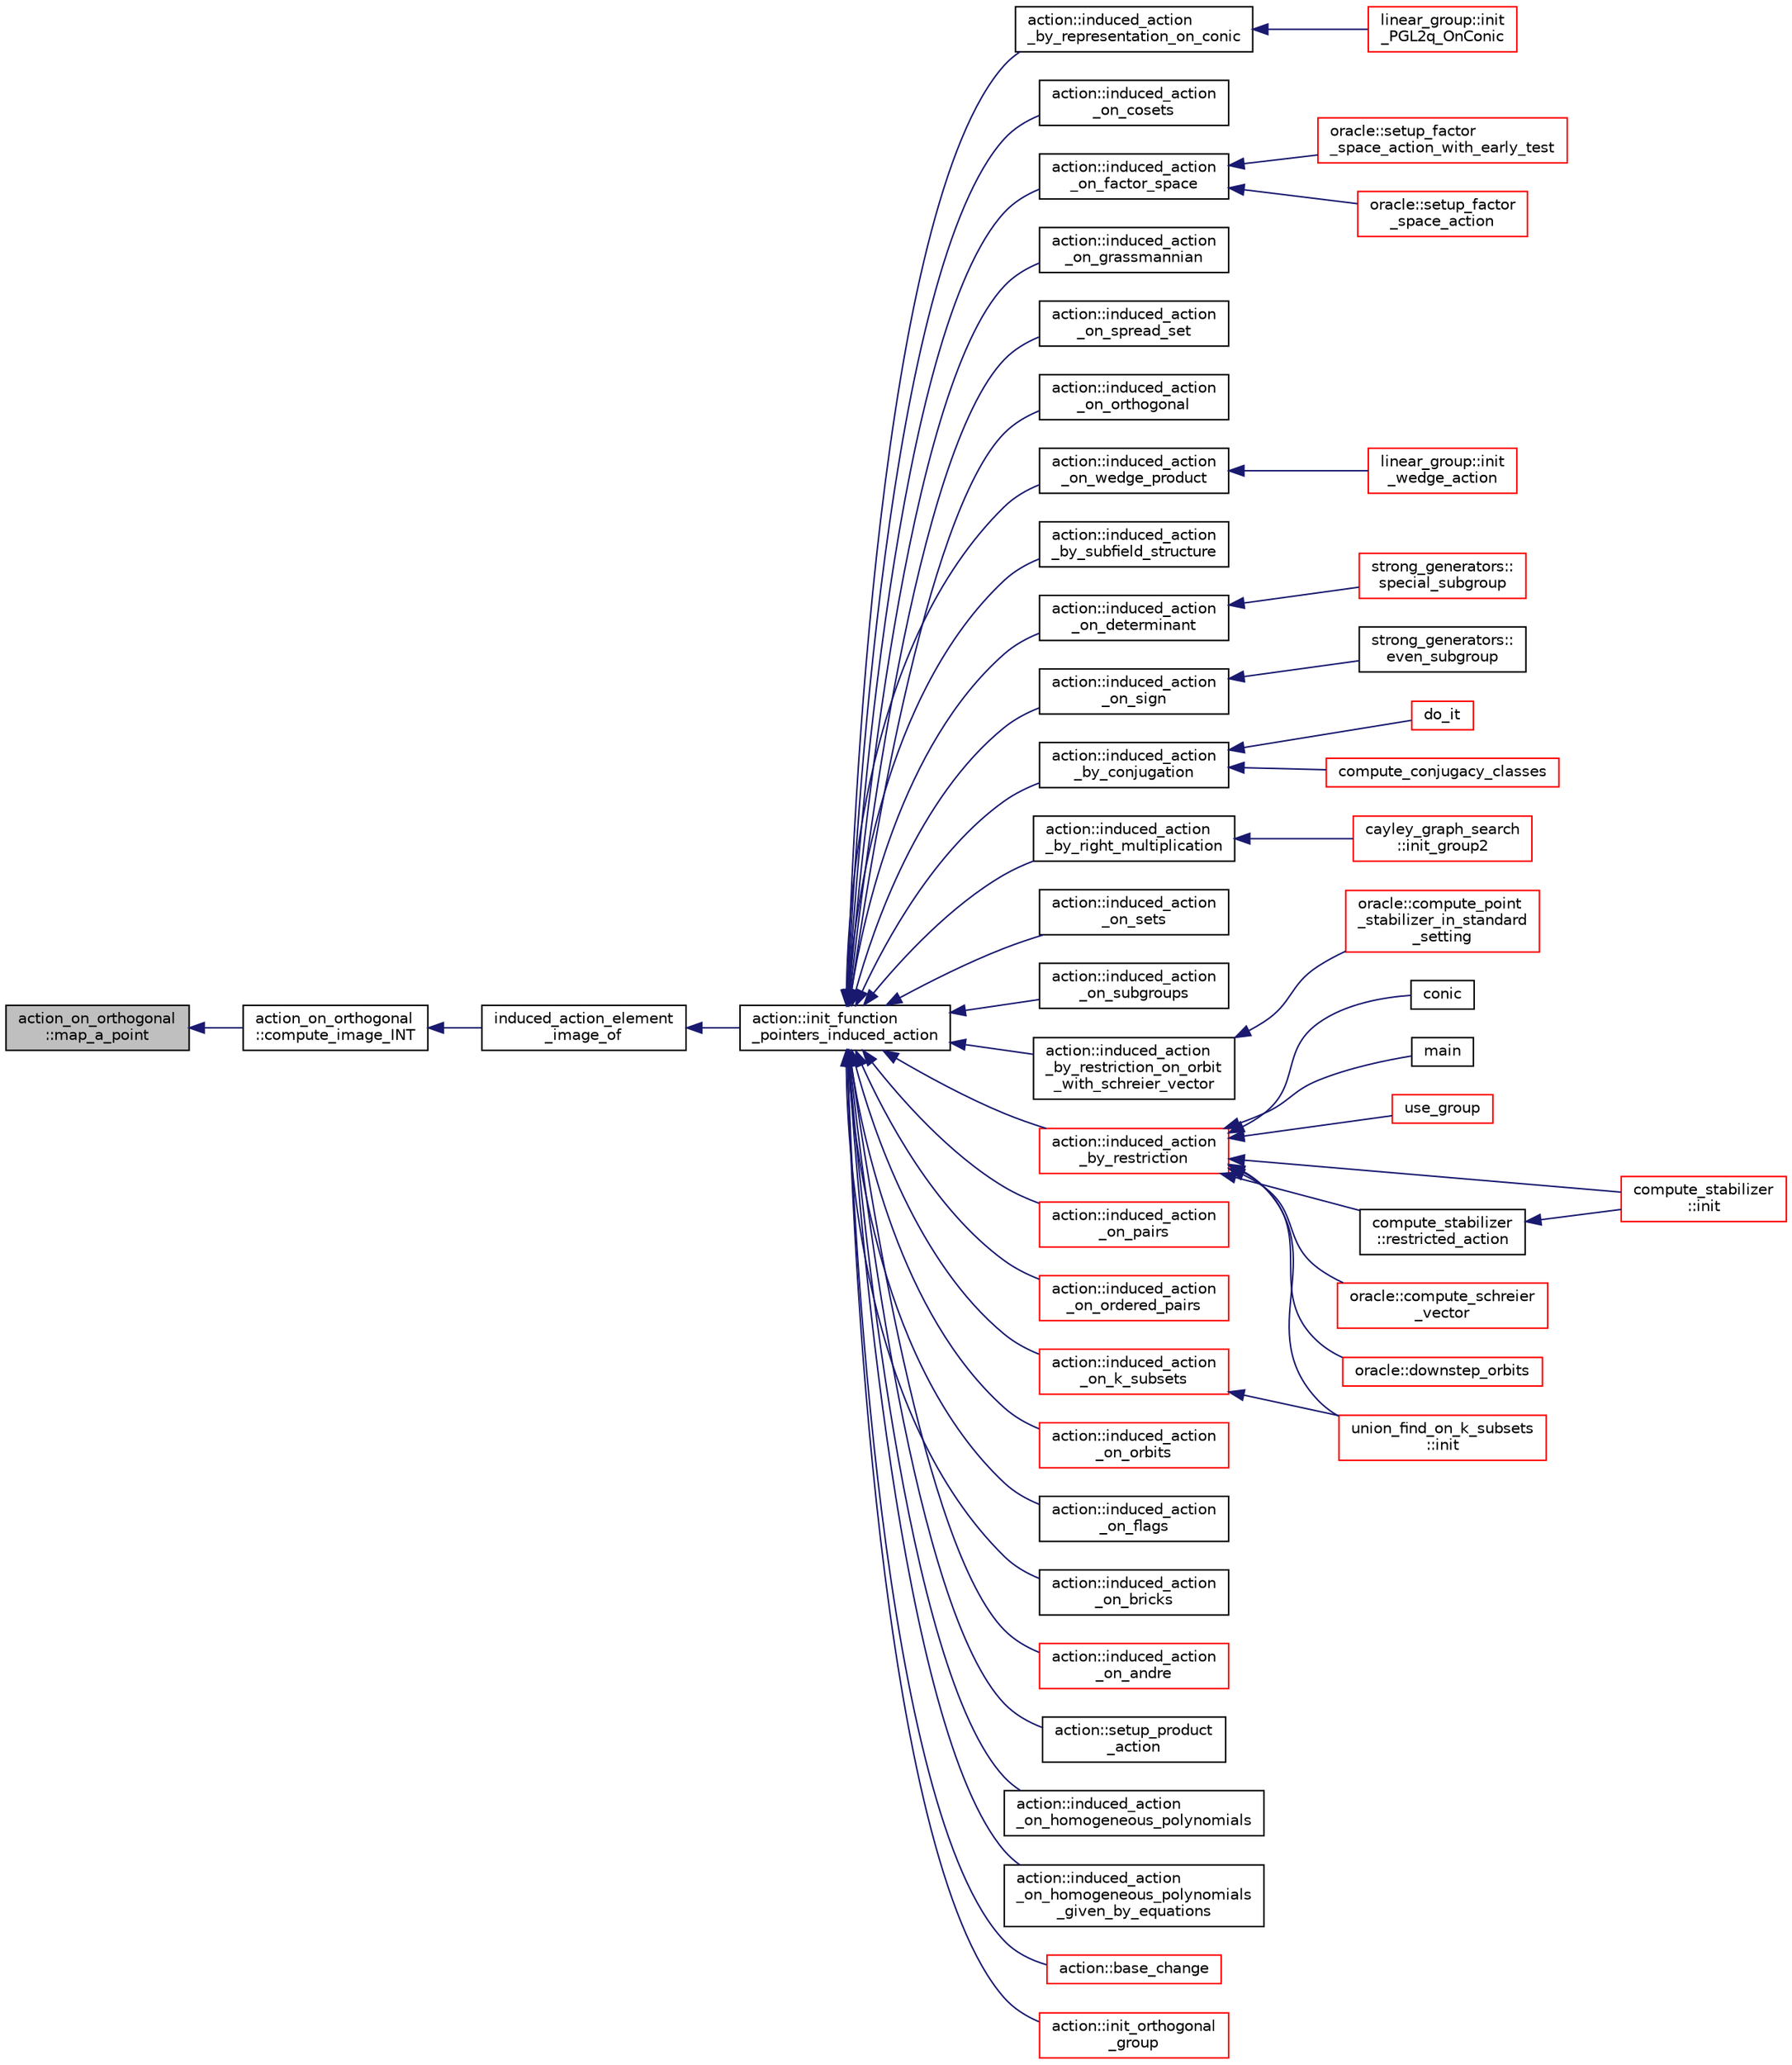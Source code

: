 digraph "action_on_orthogonal::map_a_point"
{
  edge [fontname="Helvetica",fontsize="10",labelfontname="Helvetica",labelfontsize="10"];
  node [fontname="Helvetica",fontsize="10",shape=record];
  rankdir="LR";
  Node886 [label="action_on_orthogonal\l::map_a_point",height=0.2,width=0.4,color="black", fillcolor="grey75", style="filled", fontcolor="black"];
  Node886 -> Node887 [dir="back",color="midnightblue",fontsize="10",style="solid",fontname="Helvetica"];
  Node887 [label="action_on_orthogonal\l::compute_image_INT",height=0.2,width=0.4,color="black", fillcolor="white", style="filled",URL="$dc/d87/classaction__on__orthogonal.html#a53cee5a150163f7614151b9cd1fc06f3"];
  Node887 -> Node888 [dir="back",color="midnightblue",fontsize="10",style="solid",fontname="Helvetica"];
  Node888 [label="induced_action_element\l_image_of",height=0.2,width=0.4,color="black", fillcolor="white", style="filled",URL="$d3/d27/interface_8_c.html#a821850d6c3988dd122de0489cd36f0f0"];
  Node888 -> Node889 [dir="back",color="midnightblue",fontsize="10",style="solid",fontname="Helvetica"];
  Node889 [label="action::init_function\l_pointers_induced_action",height=0.2,width=0.4,color="black", fillcolor="white", style="filled",URL="$d2/d86/classaction.html#a3b9287d084b24f7a3b9532a7589c58de"];
  Node889 -> Node890 [dir="back",color="midnightblue",fontsize="10",style="solid",fontname="Helvetica"];
  Node890 [label="action::induced_action\l_by_representation_on_conic",height=0.2,width=0.4,color="black", fillcolor="white", style="filled",URL="$d2/d86/classaction.html#a228538e3f07bc186db8eb5da8b90f617"];
  Node890 -> Node891 [dir="back",color="midnightblue",fontsize="10",style="solid",fontname="Helvetica"];
  Node891 [label="linear_group::init\l_PGL2q_OnConic",height=0.2,width=0.4,color="red", fillcolor="white", style="filled",URL="$df/d5a/classlinear__group.html#a84c4d6e1849da4c6f8f096a1af2a8270"];
  Node889 -> Node898 [dir="back",color="midnightblue",fontsize="10",style="solid",fontname="Helvetica"];
  Node898 [label="action::induced_action\l_on_cosets",height=0.2,width=0.4,color="black", fillcolor="white", style="filled",URL="$d2/d86/classaction.html#acbdff5ffed42af6a01f07dffb2787237"];
  Node889 -> Node899 [dir="back",color="midnightblue",fontsize="10",style="solid",fontname="Helvetica"];
  Node899 [label="action::induced_action\l_on_factor_space",height=0.2,width=0.4,color="black", fillcolor="white", style="filled",URL="$d2/d86/classaction.html#af501ff2aa74fb6049bee5c01cd8b909b"];
  Node899 -> Node900 [dir="back",color="midnightblue",fontsize="10",style="solid",fontname="Helvetica"];
  Node900 [label="oracle::setup_factor\l_space_action_with_early_test",height=0.2,width=0.4,color="red", fillcolor="white", style="filled",URL="$d7/da7/classoracle.html#a7c26a85886666829e9727df91d2f01ad"];
  Node899 -> Node980 [dir="back",color="midnightblue",fontsize="10",style="solid",fontname="Helvetica"];
  Node980 [label="oracle::setup_factor\l_space_action",height=0.2,width=0.4,color="red", fillcolor="white", style="filled",URL="$d7/da7/classoracle.html#a181e076f112ba1f32f5fb4e8abebdb18"];
  Node889 -> Node981 [dir="back",color="midnightblue",fontsize="10",style="solid",fontname="Helvetica"];
  Node981 [label="action::induced_action\l_on_grassmannian",height=0.2,width=0.4,color="black", fillcolor="white", style="filled",URL="$d2/d86/classaction.html#a295b730ecc0b0bf30f714094fef956ea"];
  Node889 -> Node982 [dir="back",color="midnightblue",fontsize="10",style="solid",fontname="Helvetica"];
  Node982 [label="action::induced_action\l_on_spread_set",height=0.2,width=0.4,color="black", fillcolor="white", style="filled",URL="$d2/d86/classaction.html#a7c5839c650592f083dc850d81ed05a5b"];
  Node889 -> Node983 [dir="back",color="midnightblue",fontsize="10",style="solid",fontname="Helvetica"];
  Node983 [label="action::induced_action\l_on_orthogonal",height=0.2,width=0.4,color="black", fillcolor="white", style="filled",URL="$d2/d86/classaction.html#a4f191cee643a81d7f18a4d729084e945"];
  Node889 -> Node984 [dir="back",color="midnightblue",fontsize="10",style="solid",fontname="Helvetica"];
  Node984 [label="action::induced_action\l_on_wedge_product",height=0.2,width=0.4,color="black", fillcolor="white", style="filled",URL="$d2/d86/classaction.html#af13a5da25b8e8597ab695edff222fb6a"];
  Node984 -> Node985 [dir="back",color="midnightblue",fontsize="10",style="solid",fontname="Helvetica"];
  Node985 [label="linear_group::init\l_wedge_action",height=0.2,width=0.4,color="red", fillcolor="white", style="filled",URL="$df/d5a/classlinear__group.html#a16a8a2a5fdc535f2263210ca7943119e"];
  Node889 -> Node986 [dir="back",color="midnightblue",fontsize="10",style="solid",fontname="Helvetica"];
  Node986 [label="action::induced_action\l_by_subfield_structure",height=0.2,width=0.4,color="black", fillcolor="white", style="filled",URL="$d2/d86/classaction.html#add42951bdab176ceed6cc4af05dfa948"];
  Node889 -> Node987 [dir="back",color="midnightblue",fontsize="10",style="solid",fontname="Helvetica"];
  Node987 [label="action::induced_action\l_on_determinant",height=0.2,width=0.4,color="black", fillcolor="white", style="filled",URL="$d2/d86/classaction.html#aa6b9d3c2ded2cae185ee31f2200ad0b5"];
  Node987 -> Node988 [dir="back",color="midnightblue",fontsize="10",style="solid",fontname="Helvetica"];
  Node988 [label="strong_generators::\lspecial_subgroup",height=0.2,width=0.4,color="red", fillcolor="white", style="filled",URL="$dc/d09/classstrong__generators.html#a78e9e4d012bb440194e2874c40ca9e29"];
  Node889 -> Node990 [dir="back",color="midnightblue",fontsize="10",style="solid",fontname="Helvetica"];
  Node990 [label="action::induced_action\l_on_sign",height=0.2,width=0.4,color="black", fillcolor="white", style="filled",URL="$d2/d86/classaction.html#ab17b07971b94eae7c5efa21b33f643f1"];
  Node990 -> Node991 [dir="back",color="midnightblue",fontsize="10",style="solid",fontname="Helvetica"];
  Node991 [label="strong_generators::\leven_subgroup",height=0.2,width=0.4,color="black", fillcolor="white", style="filled",URL="$dc/d09/classstrong__generators.html#a8c1a171968f012ec245b0487a6af66e0"];
  Node889 -> Node992 [dir="back",color="midnightblue",fontsize="10",style="solid",fontname="Helvetica"];
  Node992 [label="action::induced_action\l_by_conjugation",height=0.2,width=0.4,color="black", fillcolor="white", style="filled",URL="$d2/d86/classaction.html#a45fb7703c6acac791acdcde339d21cc2"];
  Node992 -> Node993 [dir="back",color="midnightblue",fontsize="10",style="solid",fontname="Helvetica"];
  Node993 [label="do_it",height=0.2,width=0.4,color="red", fillcolor="white", style="filled",URL="$da/da3/burnside_8_c.html#a6a1ed4d46bdb13e56112f47f0565c25b"];
  Node992 -> Node995 [dir="back",color="midnightblue",fontsize="10",style="solid",fontname="Helvetica"];
  Node995 [label="compute_conjugacy_classes",height=0.2,width=0.4,color="red", fillcolor="white", style="filled",URL="$dc/dd4/group__actions_8h.html#a3a3f311d8e19e481707b3e54dbb35066"];
  Node889 -> Node1000 [dir="back",color="midnightblue",fontsize="10",style="solid",fontname="Helvetica"];
  Node1000 [label="action::induced_action\l_by_right_multiplication",height=0.2,width=0.4,color="black", fillcolor="white", style="filled",URL="$d2/d86/classaction.html#aafa2818d9d98046507e2754938be0c04"];
  Node1000 -> Node1001 [dir="back",color="midnightblue",fontsize="10",style="solid",fontname="Helvetica"];
  Node1001 [label="cayley_graph_search\l::init_group2",height=0.2,width=0.4,color="red", fillcolor="white", style="filled",URL="$de/dae/classcayley__graph__search.html#ac765646a4795740d7ac0a9407bf35f32"];
  Node889 -> Node1003 [dir="back",color="midnightblue",fontsize="10",style="solid",fontname="Helvetica"];
  Node1003 [label="action::induced_action\l_on_sets",height=0.2,width=0.4,color="black", fillcolor="white", style="filled",URL="$d2/d86/classaction.html#a09639acee6b88644c103b17050cc32f1"];
  Node889 -> Node1004 [dir="back",color="midnightblue",fontsize="10",style="solid",fontname="Helvetica"];
  Node1004 [label="action::induced_action\l_on_subgroups",height=0.2,width=0.4,color="black", fillcolor="white", style="filled",URL="$d2/d86/classaction.html#ad0de7ea45a2a73c1b8e0f52ee3ce4610"];
  Node889 -> Node1005 [dir="back",color="midnightblue",fontsize="10",style="solid",fontname="Helvetica"];
  Node1005 [label="action::induced_action\l_by_restriction_on_orbit\l_with_schreier_vector",height=0.2,width=0.4,color="black", fillcolor="white", style="filled",URL="$d2/d86/classaction.html#ad3ddab72625d9bebe7ac8eaef488cf4c"];
  Node1005 -> Node1006 [dir="back",color="midnightblue",fontsize="10",style="solid",fontname="Helvetica"];
  Node1006 [label="oracle::compute_point\l_stabilizer_in_standard\l_setting",height=0.2,width=0.4,color="red", fillcolor="white", style="filled",URL="$d7/da7/classoracle.html#afa7b2b71cd2ccbb807a740d6e1085982"];
  Node889 -> Node1007 [dir="back",color="midnightblue",fontsize="10",style="solid",fontname="Helvetica"];
  Node1007 [label="action::induced_action\l_by_restriction",height=0.2,width=0.4,color="red", fillcolor="white", style="filled",URL="$d2/d86/classaction.html#a37c21f74a97c921d882a308370c06357"];
  Node1007 -> Node911 [dir="back",color="midnightblue",fontsize="10",style="solid",fontname="Helvetica"];
  Node911 [label="conic",height=0.2,width=0.4,color="black", fillcolor="white", style="filled",URL="$d4/de8/conic_8_c.html#a96def9474b981a9d5831a9b48d85d652"];
  Node1007 -> Node1008 [dir="back",color="midnightblue",fontsize="10",style="solid",fontname="Helvetica"];
  Node1008 [label="main",height=0.2,width=0.4,color="black", fillcolor="white", style="filled",URL="$d5/d0d/apps_2projective__space_2polar_8_c.html#a217dbf8b442f20279ea00b898af96f52"];
  Node1007 -> Node938 [dir="back",color="midnightblue",fontsize="10",style="solid",fontname="Helvetica"];
  Node938 [label="use_group",height=0.2,width=0.4,color="red", fillcolor="white", style="filled",URL="$d9/d9f/all__cliques_8_c.html#aba62531e97173264c39afe2c7857af31"];
  Node1007 -> Node1009 [dir="back",color="midnightblue",fontsize="10",style="solid",fontname="Helvetica"];
  Node1009 [label="union_find_on_k_subsets\l::init",height=0.2,width=0.4,color="red", fillcolor="white", style="filled",URL="$d3/d1b/classunion__find__on__k__subsets.html#aad0de310a8e8df1ff78ee2eaf3ec1e54"];
  Node1007 -> Node1011 [dir="back",color="midnightblue",fontsize="10",style="solid",fontname="Helvetica"];
  Node1011 [label="compute_stabilizer\l::init",height=0.2,width=0.4,color="red", fillcolor="white", style="filled",URL="$d8/d30/classcompute__stabilizer.html#a36a1729430f317a65559220a8206a7d7"];
  Node1007 -> Node1016 [dir="back",color="midnightblue",fontsize="10",style="solid",fontname="Helvetica"];
  Node1016 [label="compute_stabilizer\l::restricted_action",height=0.2,width=0.4,color="black", fillcolor="white", style="filled",URL="$d8/d30/classcompute__stabilizer.html#a895df470da0ac14f812c3c4b6f2280b9"];
  Node1016 -> Node1011 [dir="back",color="midnightblue",fontsize="10",style="solid",fontname="Helvetica"];
  Node1007 -> Node1017 [dir="back",color="midnightblue",fontsize="10",style="solid",fontname="Helvetica"];
  Node1017 [label="oracle::compute_schreier\l_vector",height=0.2,width=0.4,color="red", fillcolor="white", style="filled",URL="$d7/da7/classoracle.html#a1ba7d398b51ed70f89b5ea54adb7b089"];
  Node1007 -> Node1027 [dir="back",color="midnightblue",fontsize="10",style="solid",fontname="Helvetica"];
  Node1027 [label="oracle::downstep_orbits",height=0.2,width=0.4,color="red", fillcolor="white", style="filled",URL="$d7/da7/classoracle.html#a65ea623f3a7b2e3dba4e29638207bc53"];
  Node889 -> Node1047 [dir="back",color="midnightblue",fontsize="10",style="solid",fontname="Helvetica"];
  Node1047 [label="action::induced_action\l_on_pairs",height=0.2,width=0.4,color="red", fillcolor="white", style="filled",URL="$d2/d86/classaction.html#a4b01c7b3cc749218e9dbd84b9fed90b3"];
  Node889 -> Node1049 [dir="back",color="midnightblue",fontsize="10",style="solid",fontname="Helvetica"];
  Node1049 [label="action::induced_action\l_on_ordered_pairs",height=0.2,width=0.4,color="red", fillcolor="white", style="filled",URL="$d2/d86/classaction.html#ad290e0cc115881e0b9ddab7f7071975e"];
  Node889 -> Node1050 [dir="back",color="midnightblue",fontsize="10",style="solid",fontname="Helvetica"];
  Node1050 [label="action::induced_action\l_on_k_subsets",height=0.2,width=0.4,color="red", fillcolor="white", style="filled",URL="$d2/d86/classaction.html#a2eb6058853cffc4c099099e07ecbe612"];
  Node1050 -> Node1009 [dir="back",color="midnightblue",fontsize="10",style="solid",fontname="Helvetica"];
  Node889 -> Node1052 [dir="back",color="midnightblue",fontsize="10",style="solid",fontname="Helvetica"];
  Node1052 [label="action::induced_action\l_on_orbits",height=0.2,width=0.4,color="red", fillcolor="white", style="filled",URL="$d2/d86/classaction.html#a875913e4919877fe3dcae039ce44d7d8"];
  Node889 -> Node1056 [dir="back",color="midnightblue",fontsize="10",style="solid",fontname="Helvetica"];
  Node1056 [label="action::induced_action\l_on_flags",height=0.2,width=0.4,color="black", fillcolor="white", style="filled",URL="$d2/d86/classaction.html#afb1ac2fda2a79462e38c133330982341"];
  Node889 -> Node1057 [dir="back",color="midnightblue",fontsize="10",style="solid",fontname="Helvetica"];
  Node1057 [label="action::induced_action\l_on_bricks",height=0.2,width=0.4,color="black", fillcolor="white", style="filled",URL="$d2/d86/classaction.html#a71c71472fda2eefb125cd852d5feb306"];
  Node889 -> Node1058 [dir="back",color="midnightblue",fontsize="10",style="solid",fontname="Helvetica"];
  Node1058 [label="action::induced_action\l_on_andre",height=0.2,width=0.4,color="red", fillcolor="white", style="filled",URL="$d2/d86/classaction.html#a917efe5d7ae49b86dbf397540939fea4"];
  Node889 -> Node1060 [dir="back",color="midnightblue",fontsize="10",style="solid",fontname="Helvetica"];
  Node1060 [label="action::setup_product\l_action",height=0.2,width=0.4,color="black", fillcolor="white", style="filled",URL="$d2/d86/classaction.html#a35c717fb546189c007a89bb7b133e2f6"];
  Node889 -> Node1061 [dir="back",color="midnightblue",fontsize="10",style="solid",fontname="Helvetica"];
  Node1061 [label="action::induced_action\l_on_homogeneous_polynomials",height=0.2,width=0.4,color="black", fillcolor="white", style="filled",URL="$d2/d86/classaction.html#acafe8fb1e63926ce35338a292b621f8a"];
  Node889 -> Node1062 [dir="back",color="midnightblue",fontsize="10",style="solid",fontname="Helvetica"];
  Node1062 [label="action::induced_action\l_on_homogeneous_polynomials\l_given_by_equations",height=0.2,width=0.4,color="black", fillcolor="white", style="filled",URL="$d2/d86/classaction.html#a8f8df8dabfaa711297c20d44a2c1946a"];
  Node889 -> Node1063 [dir="back",color="midnightblue",fontsize="10",style="solid",fontname="Helvetica"];
  Node1063 [label="action::base_change",height=0.2,width=0.4,color="red", fillcolor="white", style="filled",URL="$d2/d86/classaction.html#a1cab1a81da804692affaf9b7060c90f6"];
  Node889 -> Node1091 [dir="back",color="midnightblue",fontsize="10",style="solid",fontname="Helvetica"];
  Node1091 [label="action::init_orthogonal\l_group",height=0.2,width=0.4,color="red", fillcolor="white", style="filled",URL="$d2/d86/classaction.html#a2cfe124956ed67d8b7a927bb44847cc2"];
}
